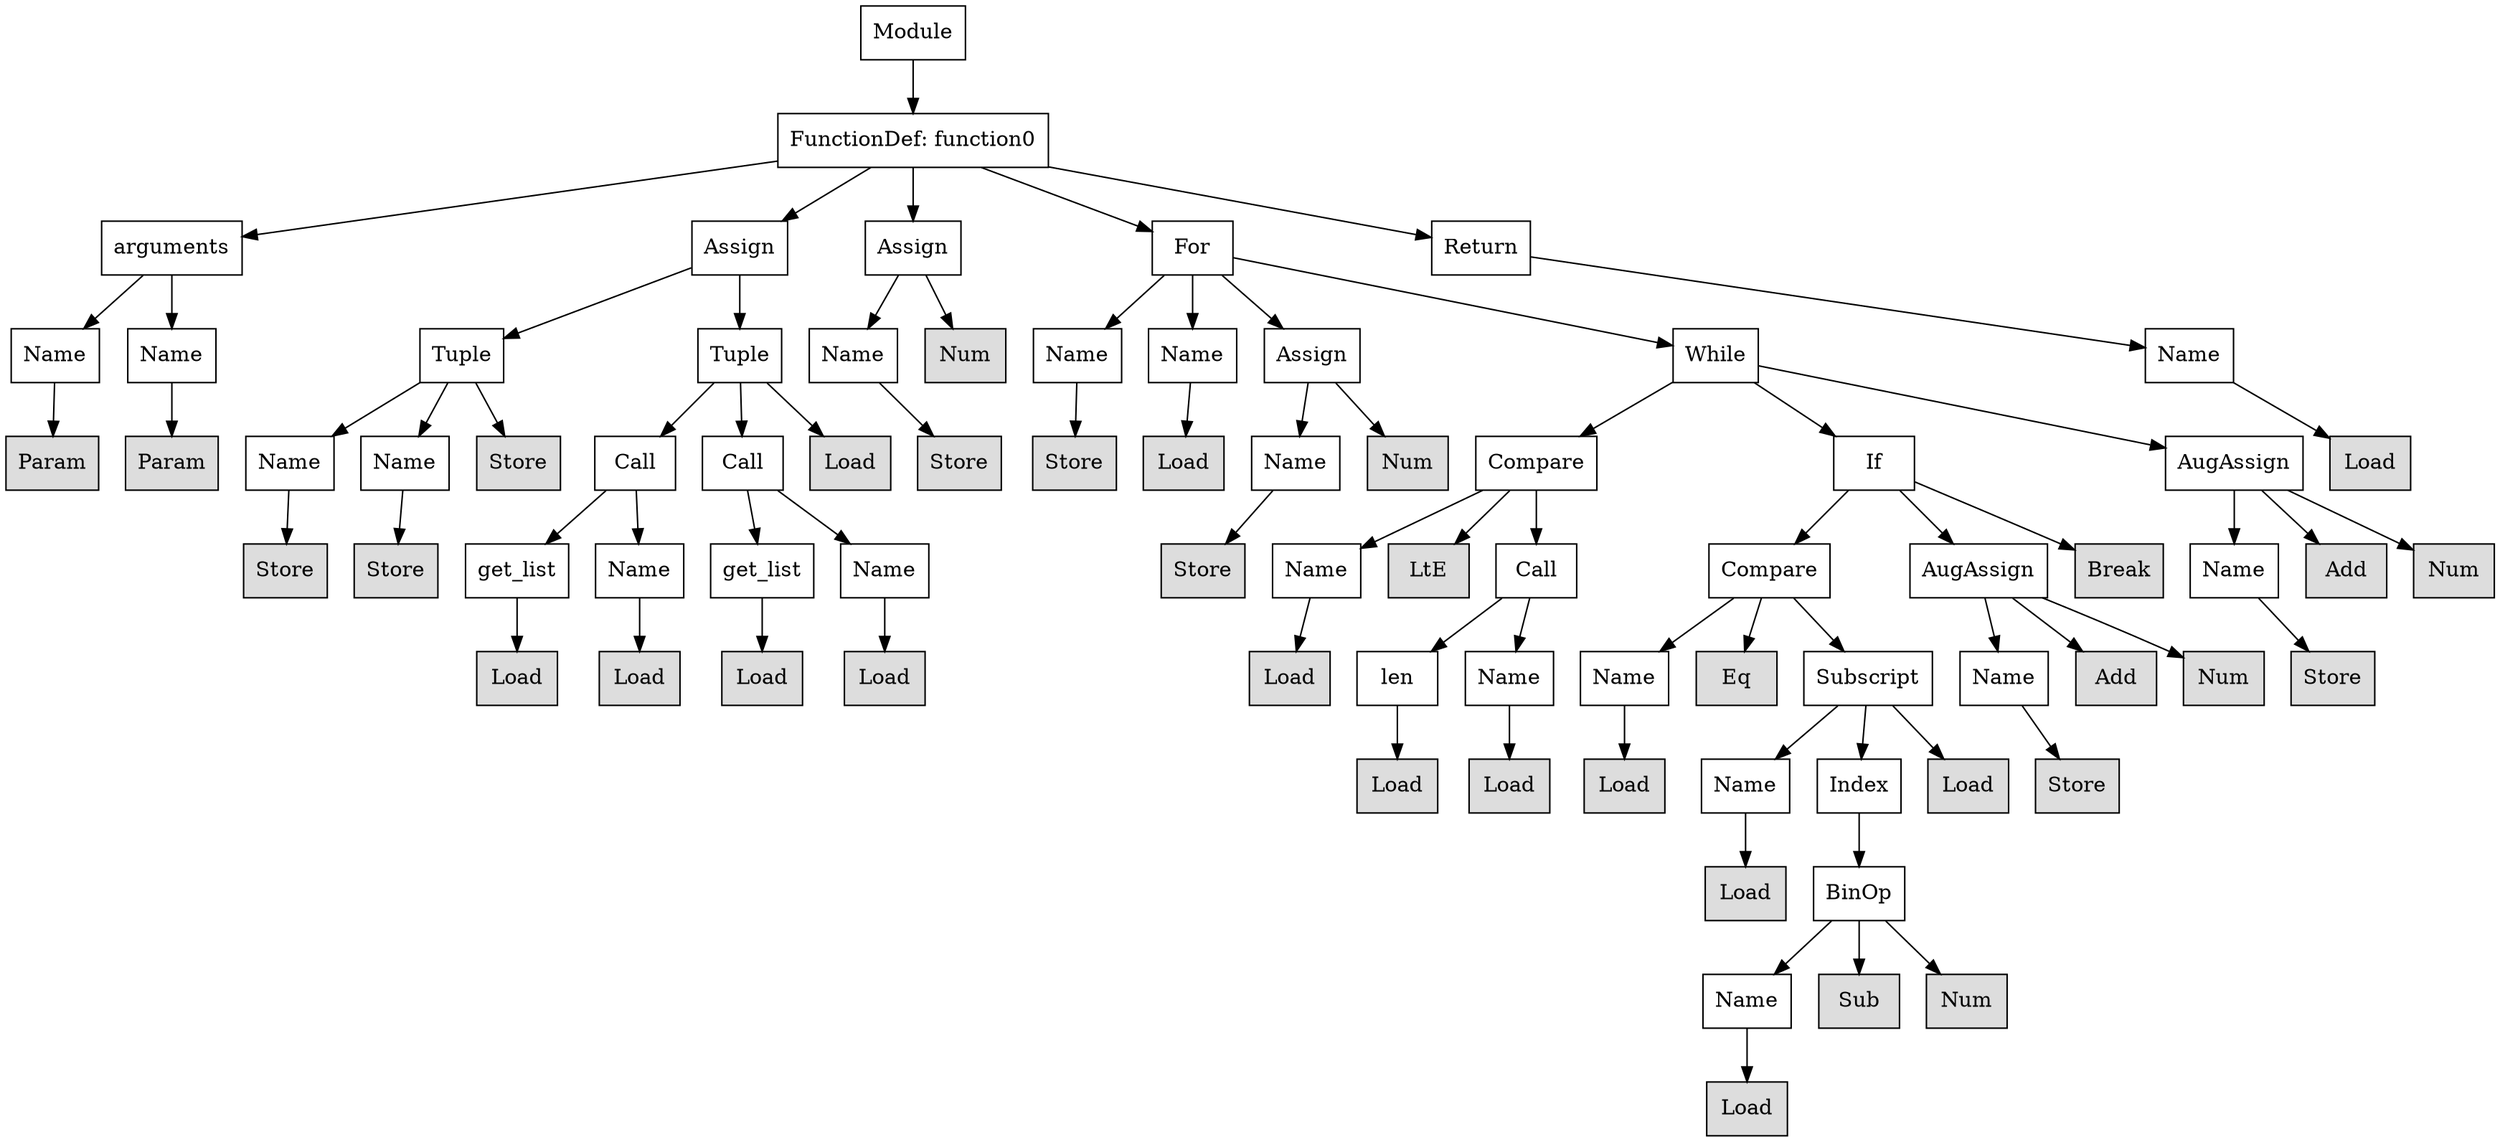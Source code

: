 digraph G {
n0 [shape=rect, label="Module"];
n1 [shape=rect, label="FunctionDef: function0"];
n2 [shape=rect, label="arguments"];
n3 [shape=rect, label="Assign"];
n4 [shape=rect, label="Assign"];
n5 [shape=rect, label="For"];
n6 [shape=rect, label="Return"];
n7 [shape=rect, label="Name"];
n8 [shape=rect, label="Name"];
n9 [shape=rect, label="Tuple"];
n10 [shape=rect, label="Tuple"];
n11 [shape=rect, label="Name"];
n12 [shape=rect, label="Num" style="filled" fillcolor="#dddddd"];
n13 [shape=rect, label="Name"];
n14 [shape=rect, label="Name"];
n15 [shape=rect, label="Assign"];
n16 [shape=rect, label="While"];
n17 [shape=rect, label="Name"];
n18 [shape=rect, label="Param" style="filled" fillcolor="#dddddd"];
n19 [shape=rect, label="Param" style="filled" fillcolor="#dddddd"];
n20 [shape=rect, label="Name"];
n21 [shape=rect, label="Name"];
n22 [shape=rect, label="Store" style="filled" fillcolor="#dddddd"];
n23 [shape=rect, label="Call"];
n24 [shape=rect, label="Call"];
n25 [shape=rect, label="Load" style="filled" fillcolor="#dddddd"];
n26 [shape=rect, label="Store" style="filled" fillcolor="#dddddd"];
n27 [shape=rect, label="Store" style="filled" fillcolor="#dddddd"];
n28 [shape=rect, label="Load" style="filled" fillcolor="#dddddd"];
n29 [shape=rect, label="Name"];
n30 [shape=rect, label="Num" style="filled" fillcolor="#dddddd"];
n31 [shape=rect, label="Compare"];
n32 [shape=rect, label="If"];
n33 [shape=rect, label="AugAssign"];
n34 [shape=rect, label="Load" style="filled" fillcolor="#dddddd"];
n35 [shape=rect, label="Store" style="filled" fillcolor="#dddddd"];
n36 [shape=rect, label="Store" style="filled" fillcolor="#dddddd"];
n37 [shape=rect, label="get_list"];
n38 [shape=rect, label="Name"];
n39 [shape=rect, label="get_list"];
n40 [shape=rect, label="Name"];
n41 [shape=rect, label="Store" style="filled" fillcolor="#dddddd"];
n42 [shape=rect, label="Name"];
n43 [shape=rect, label="LtE" style="filled" fillcolor="#dddddd"];
n44 [shape=rect, label="Call"];
n45 [shape=rect, label="Compare"];
n46 [shape=rect, label="AugAssign"];
n47 [shape=rect, label="Break" style="filled" fillcolor="#dddddd"];
n48 [shape=rect, label="Name"];
n49 [shape=rect, label="Add" style="filled" fillcolor="#dddddd"];
n50 [shape=rect, label="Num" style="filled" fillcolor="#dddddd"];
n51 [shape=rect, label="Load" style="filled" fillcolor="#dddddd"];
n52 [shape=rect, label="Load" style="filled" fillcolor="#dddddd"];
n53 [shape=rect, label="Load" style="filled" fillcolor="#dddddd"];
n54 [shape=rect, label="Load" style="filled" fillcolor="#dddddd"];
n55 [shape=rect, label="Load" style="filled" fillcolor="#dddddd"];
n56 [shape=rect, label="len"];
n57 [shape=rect, label="Name"];
n58 [shape=rect, label="Name"];
n59 [shape=rect, label="Eq" style="filled" fillcolor="#dddddd"];
n60 [shape=rect, label="Subscript"];
n61 [shape=rect, label="Name"];
n62 [shape=rect, label="Add" style="filled" fillcolor="#dddddd"];
n63 [shape=rect, label="Num" style="filled" fillcolor="#dddddd"];
n64 [shape=rect, label="Store" style="filled" fillcolor="#dddddd"];
n65 [shape=rect, label="Load" style="filled" fillcolor="#dddddd"];
n66 [shape=rect, label="Load" style="filled" fillcolor="#dddddd"];
n67 [shape=rect, label="Load" style="filled" fillcolor="#dddddd"];
n68 [shape=rect, label="Name"];
n69 [shape=rect, label="Index"];
n70 [shape=rect, label="Load" style="filled" fillcolor="#dddddd"];
n71 [shape=rect, label="Store" style="filled" fillcolor="#dddddd"];
n72 [shape=rect, label="Load" style="filled" fillcolor="#dddddd"];
n73 [shape=rect, label="BinOp"];
n74 [shape=rect, label="Name"];
n75 [shape=rect, label="Sub" style="filled" fillcolor="#dddddd"];
n76 [shape=rect, label="Num" style="filled" fillcolor="#dddddd"];
n77 [shape=rect, label="Load" style="filled" fillcolor="#dddddd"];
n0 -> n1;
n1 -> n2;
n1 -> n3;
n1 -> n4;
n1 -> n5;
n1 -> n6;
n2 -> n7;
n2 -> n8;
n3 -> n9;
n3 -> n10;
n4 -> n11;
n4 -> n12;
n5 -> n13;
n5 -> n14;
n5 -> n15;
n5 -> n16;
n6 -> n17;
n7 -> n18;
n8 -> n19;
n9 -> n20;
n9 -> n21;
n9 -> n22;
n10 -> n23;
n10 -> n24;
n10 -> n25;
n11 -> n26;
n13 -> n27;
n14 -> n28;
n15 -> n29;
n15 -> n30;
n16 -> n31;
n16 -> n32;
n16 -> n33;
n17 -> n34;
n20 -> n35;
n21 -> n36;
n23 -> n37;
n23 -> n38;
n24 -> n39;
n24 -> n40;
n29 -> n41;
n31 -> n42;
n31 -> n43;
n31 -> n44;
n32 -> n45;
n32 -> n46;
n32 -> n47;
n33 -> n48;
n33 -> n49;
n33 -> n50;
n37 -> n51;
n38 -> n52;
n39 -> n53;
n40 -> n54;
n42 -> n55;
n44 -> n56;
n44 -> n57;
n45 -> n58;
n45 -> n59;
n45 -> n60;
n46 -> n61;
n46 -> n62;
n46 -> n63;
n48 -> n64;
n56 -> n65;
n57 -> n66;
n58 -> n67;
n60 -> n68;
n60 -> n69;
n60 -> n70;
n61 -> n71;
n68 -> n72;
n69 -> n73;
n73 -> n74;
n73 -> n75;
n73 -> n76;
n74 -> n77;
}
